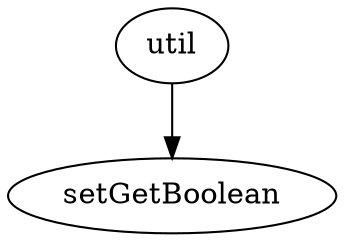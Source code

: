 
digraph UtlBoolean {
	util -> setGetBoolean; 
}


digraph G {
main -> parse -> execute;
main -> init;
main -> cleanup;
execute -> make_string;
execute -> printf
init -> make_string;
main -> printf;
execute -> compare;
}
